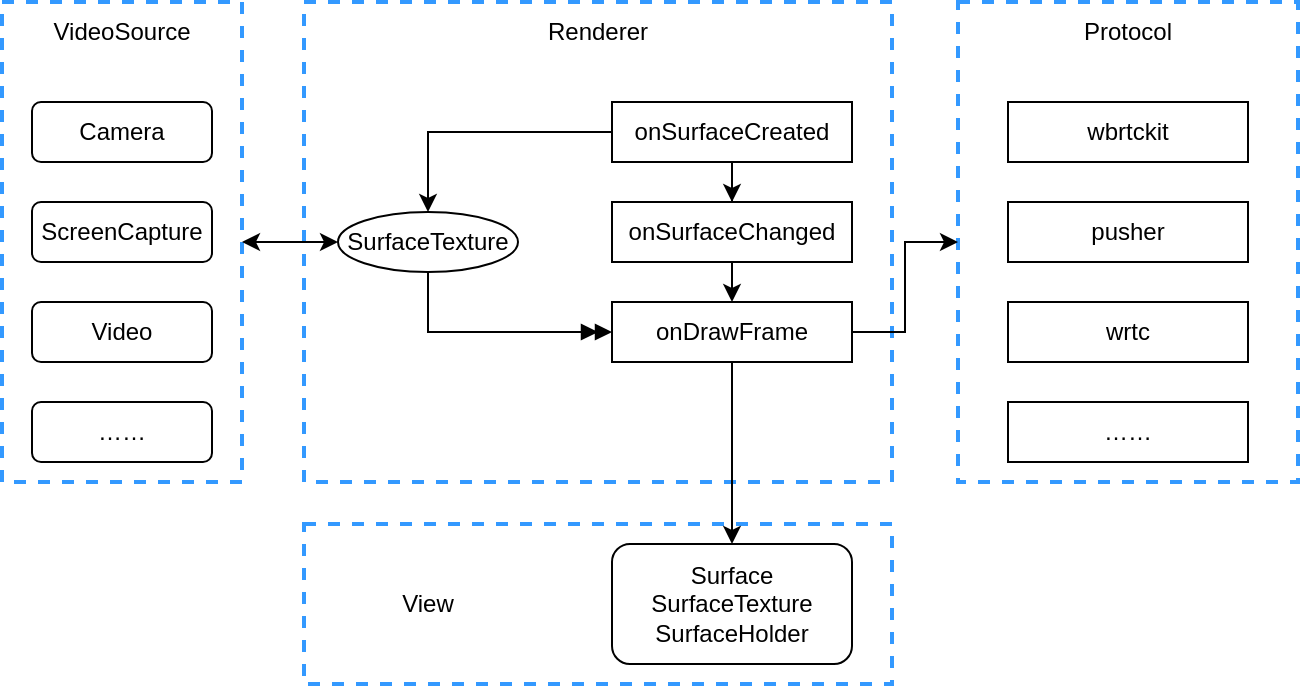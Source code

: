 <mxfile version="17.2.4" type="device"><diagram id="DMV2mUREFXxQyJPrFvnN" name="Page-1"><mxGraphModel dx="946" dy="557" grid="1" gridSize="10" guides="1" tooltips="1" connect="1" arrows="1" fold="1" page="1" pageScale="1" pageWidth="1100" pageHeight="850" math="0" shadow="0"><root><mxCell id="0"/><mxCell id="1" parent="0"/><mxCell id="0LZN4UZDgQuHRyqPhpdb-31" value="" style="rounded=0;whiteSpace=wrap;html=1;dashed=1;strokeColor=#3399FF;strokeWidth=2;fillColor=none;" vertex="1" parent="1"><mxGeometry x="310" y="401" width="294" height="80" as="geometry"/></mxCell><mxCell id="0LZN4UZDgQuHRyqPhpdb-27" value="" style="rounded=0;whiteSpace=wrap;html=1;strokeColor=#3399FF;strokeWidth=2;fillColor=none;dashed=1;" vertex="1" parent="1"><mxGeometry x="637" y="140" width="170" height="240" as="geometry"/></mxCell><mxCell id="0LZN4UZDgQuHRyqPhpdb-6" value="" style="rounded=0;whiteSpace=wrap;html=1;fillColor=none;strokeColor=#3399FF;dashed=1;perimeterSpacing=0;strokeWidth=2;" vertex="1" parent="1"><mxGeometry x="159" y="140" width="120" height="240" as="geometry"/></mxCell><mxCell id="0LZN4UZDgQuHRyqPhpdb-18" value="" style="rounded=0;whiteSpace=wrap;html=1;strokeColor=#3399FF;strokeWidth=2;fillColor=none;dashed=1;" vertex="1" parent="1"><mxGeometry x="310" y="140" width="294" height="240" as="geometry"/></mxCell><mxCell id="0LZN4UZDgQuHRyqPhpdb-1" value="Camera" style="rounded=1;whiteSpace=wrap;html=1;" vertex="1" parent="1"><mxGeometry x="174" y="190" width="90" height="30" as="geometry"/></mxCell><mxCell id="0LZN4UZDgQuHRyqPhpdb-2" value="ScreenCapture" style="rounded=1;whiteSpace=wrap;html=1;" vertex="1" parent="1"><mxGeometry x="174" y="240" width="90" height="30" as="geometry"/></mxCell><mxCell id="0LZN4UZDgQuHRyqPhpdb-4" value="Video" style="rounded=1;whiteSpace=wrap;html=1;" vertex="1" parent="1"><mxGeometry x="174" y="290" width="90" height="30" as="geometry"/></mxCell><mxCell id="0LZN4UZDgQuHRyqPhpdb-5" value="……" style="rounded=1;whiteSpace=wrap;html=1;" vertex="1" parent="1"><mxGeometry x="174" y="340" width="90" height="30" as="geometry"/></mxCell><mxCell id="0LZN4UZDgQuHRyqPhpdb-7" value="VideoSource" style="text;html=1;strokeColor=none;fillColor=none;align=center;verticalAlign=middle;whiteSpace=wrap;rounded=0;dashed=1;" vertex="1" parent="1"><mxGeometry x="189" y="140" width="60" height="30" as="geometry"/></mxCell><mxCell id="0LZN4UZDgQuHRyqPhpdb-16" value="" style="edgeStyle=orthogonalEdgeStyle;rounded=0;orthogonalLoop=1;jettySize=auto;html=1;strokeColor=default;exitX=0.5;exitY=1;exitDx=0;exitDy=0;entryX=0;entryY=0.5;entryDx=0;entryDy=0;endArrow=doubleBlock;endFill=1;" edge="1" parent="1" source="0LZN4UZDgQuHRyqPhpdb-8" target="0LZN4UZDgQuHRyqPhpdb-15"><mxGeometry relative="1" as="geometry"/></mxCell><mxCell id="0LZN4UZDgQuHRyqPhpdb-8" value="SurfaceTexture" style="ellipse;whiteSpace=wrap;html=1;strokeColor=#000000;fillColor=default;" vertex="1" parent="1"><mxGeometry x="327" y="245" width="90" height="30" as="geometry"/></mxCell><mxCell id="0LZN4UZDgQuHRyqPhpdb-13" value="" style="endArrow=classic;startArrow=classic;html=1;rounded=0;strokeColor=default;exitX=1;exitY=0.5;exitDx=0;exitDy=0;entryX=0;entryY=0.5;entryDx=0;entryDy=0;" edge="1" parent="1" source="0LZN4UZDgQuHRyqPhpdb-6" target="0LZN4UZDgQuHRyqPhpdb-8"><mxGeometry width="50" height="50" relative="1" as="geometry"><mxPoint x="460" y="250" as="sourcePoint"/><mxPoint x="510" y="200" as="targetPoint"/></mxGeometry></mxCell><mxCell id="0LZN4UZDgQuHRyqPhpdb-17" style="edgeStyle=orthogonalEdgeStyle;rounded=0;orthogonalLoop=1;jettySize=auto;html=1;exitX=0;exitY=0.5;exitDx=0;exitDy=0;entryX=0.5;entryY=0;entryDx=0;entryDy=0;strokeColor=default;" edge="1" parent="1" source="0LZN4UZDgQuHRyqPhpdb-14" target="0LZN4UZDgQuHRyqPhpdb-8"><mxGeometry relative="1" as="geometry"/></mxCell><mxCell id="0LZN4UZDgQuHRyqPhpdb-21" value="" style="edgeStyle=orthogonalEdgeStyle;rounded=0;orthogonalLoop=1;jettySize=auto;html=1;strokeColor=default;" edge="1" parent="1" source="0LZN4UZDgQuHRyqPhpdb-14" target="0LZN4UZDgQuHRyqPhpdb-20"><mxGeometry relative="1" as="geometry"/></mxCell><mxCell id="0LZN4UZDgQuHRyqPhpdb-14" value="onSurfaceCreated" style="rounded=0;whiteSpace=wrap;html=1;strokeColor=#000000;strokeWidth=1;fillColor=default;" vertex="1" parent="1"><mxGeometry x="464" y="190" width="120" height="30" as="geometry"/></mxCell><mxCell id="0LZN4UZDgQuHRyqPhpdb-24" value="" style="edgeStyle=orthogonalEdgeStyle;rounded=0;orthogonalLoop=1;jettySize=auto;html=1;endArrow=classic;endFill=1;strokeColor=default;entryX=0.5;entryY=0;entryDx=0;entryDy=0;" edge="1" parent="1" source="0LZN4UZDgQuHRyqPhpdb-15" target="0LZN4UZDgQuHRyqPhpdb-32"><mxGeometry relative="1" as="geometry"><mxPoint x="524" y="410" as="targetPoint"/></mxGeometry></mxCell><mxCell id="0LZN4UZDgQuHRyqPhpdb-30" style="edgeStyle=orthogonalEdgeStyle;rounded=0;orthogonalLoop=1;jettySize=auto;html=1;exitX=1;exitY=0.5;exitDx=0;exitDy=0;entryX=0;entryY=0.5;entryDx=0;entryDy=0;endArrow=classic;endFill=1;strokeColor=default;" edge="1" parent="1" source="0LZN4UZDgQuHRyqPhpdb-15" target="0LZN4UZDgQuHRyqPhpdb-27"><mxGeometry relative="1" as="geometry"/></mxCell><mxCell id="0LZN4UZDgQuHRyqPhpdb-15" value="onDrawFrame" style="rounded=0;whiteSpace=wrap;html=1;strokeColor=#000000;strokeWidth=1;fillColor=default;" vertex="1" parent="1"><mxGeometry x="464" y="290" width="120" height="30" as="geometry"/></mxCell><mxCell id="0LZN4UZDgQuHRyqPhpdb-19" value="Renderer" style="text;html=1;strokeColor=none;fillColor=none;align=center;verticalAlign=middle;whiteSpace=wrap;rounded=0;dashed=1;" vertex="1" parent="1"><mxGeometry x="427" y="140" width="60" height="30" as="geometry"/></mxCell><mxCell id="0LZN4UZDgQuHRyqPhpdb-22" style="edgeStyle=orthogonalEdgeStyle;rounded=0;orthogonalLoop=1;jettySize=auto;html=1;exitX=0.5;exitY=1;exitDx=0;exitDy=0;entryX=0.5;entryY=0;entryDx=0;entryDy=0;strokeColor=default;" edge="1" parent="1" source="0LZN4UZDgQuHRyqPhpdb-20" target="0LZN4UZDgQuHRyqPhpdb-15"><mxGeometry relative="1" as="geometry"/></mxCell><mxCell id="0LZN4UZDgQuHRyqPhpdb-20" value="onSurfaceChanged" style="rounded=0;whiteSpace=wrap;html=1;strokeColor=#000000;strokeWidth=1;fillColor=default;" vertex="1" parent="1"><mxGeometry x="464" y="240" width="120" height="30" as="geometry"/></mxCell><mxCell id="0LZN4UZDgQuHRyqPhpdb-25" value="wbrtckit" style="rounded=0;whiteSpace=wrap;html=1;strokeColor=#000000;strokeWidth=1;fillColor=default;" vertex="1" parent="1"><mxGeometry x="662" y="190" width="120" height="30" as="geometry"/></mxCell><mxCell id="0LZN4UZDgQuHRyqPhpdb-26" value="pusher" style="rounded=0;whiteSpace=wrap;html=1;strokeColor=#000000;strokeWidth=1;fillColor=default;" vertex="1" parent="1"><mxGeometry x="662" y="240" width="120" height="30" as="geometry"/></mxCell><mxCell id="0LZN4UZDgQuHRyqPhpdb-28" value="wrtc" style="rounded=0;whiteSpace=wrap;html=1;strokeColor=#000000;strokeWidth=1;fillColor=default;" vertex="1" parent="1"><mxGeometry x="662" y="290" width="120" height="30" as="geometry"/></mxCell><mxCell id="0LZN4UZDgQuHRyqPhpdb-29" value="Protocol" style="text;html=1;strokeColor=none;fillColor=none;align=center;verticalAlign=middle;whiteSpace=wrap;rounded=0;dashed=1;" vertex="1" parent="1"><mxGeometry x="692" y="140" width="60" height="30" as="geometry"/></mxCell><mxCell id="0LZN4UZDgQuHRyqPhpdb-32" value="Surface&lt;br&gt;SurfaceTexture&lt;br&gt;SurfaceHolder" style="rounded=1;whiteSpace=wrap;html=1;strokeColor=#000000;strokeWidth=1;fillColor=default;" vertex="1" parent="1"><mxGeometry x="464" y="411" width="120" height="60" as="geometry"/></mxCell><mxCell id="0LZN4UZDgQuHRyqPhpdb-34" value="View" style="text;html=1;strokeColor=none;fillColor=none;align=center;verticalAlign=middle;whiteSpace=wrap;rounded=0;" vertex="1" parent="1"><mxGeometry x="342" y="426" width="60" height="30" as="geometry"/></mxCell><mxCell id="0LZN4UZDgQuHRyqPhpdb-38" value="……" style="rounded=0;whiteSpace=wrap;html=1;strokeColor=#000000;strokeWidth=1;fillColor=default;" vertex="1" parent="1"><mxGeometry x="662" y="340" width="120" height="30" as="geometry"/></mxCell></root></mxGraphModel></diagram></mxfile>